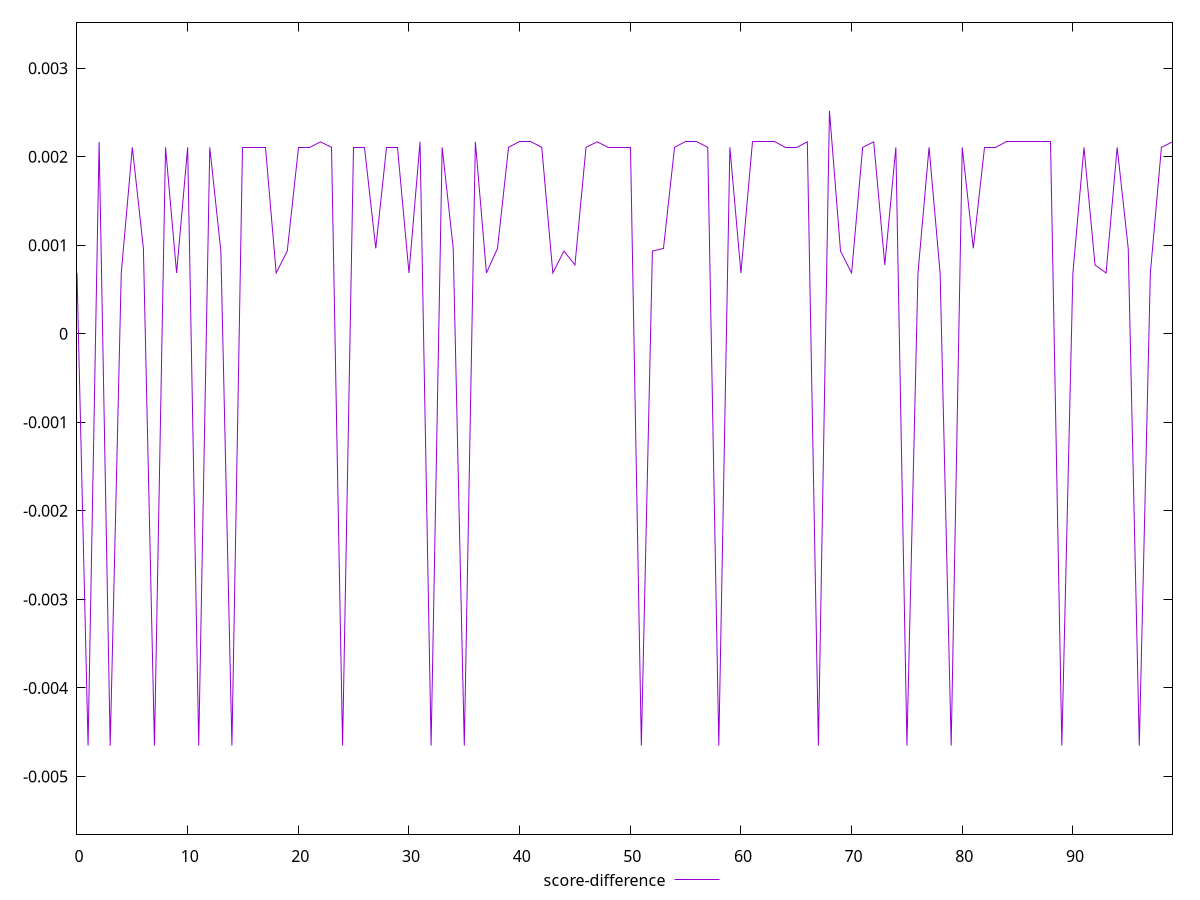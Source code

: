 reset

$scoreDifference <<EOF
0 0.000687047902806881
1 -0.004651781412207678
2 0.0021683223201357515
3 -0.004651781412207678
4 0.000687047902806881
5 0.0021063133744221307
6 0.000964940001487502
7 -0.004651781412207678
8 0.0021063133744221307
9 0.000687047902806881
10 0.0021063133744221307
11 -0.004651781412207678
12 0.0021063133744221307
13 0.0009340008771476227
14 -0.004651781412207678
15 0.0021063133744221307
16 0.0021063133744221307
17 0.0021063133744221307
18 0.000687047902806881
19 0.0009340008771476227
20 0.0021063133744221307
21 0.0021063133744221307
22 0.0021683223201357515
23 0.0021063133744221307
24 -0.004651781412207678
25 0.0021063133744221307
26 0.0021063133744221307
27 0.000964940001487502
28 0.0021063133744221307
29 0.0021063133744221307
30 0.000687047902806881
31 0.0021683223201357515
32 -0.004651781412207678
33 0.0021063133744221307
34 0.000964940001487502
35 -0.004651781412207678
36 0.0021683223201357515
37 0.000687047902806881
38 0.000964940001487502
39 0.0021063133744221307
40 0.0021683223201357515
41 0.0021683223201357515
42 0.0021063133744221307
43 0.000687047902806881
44 0.0009340008771476227
45 0.0007780147026256179
46 0.0021063133744221307
47 0.0021683223201357515
48 0.0021063133744221307
49 0.0021063133744221307
50 0.0021063133744221307
51 -0.004651781412207678
52 0.0009340008771476227
53 0.000964940001487502
54 0.0021063133744221307
55 0.0021683223201357515
56 0.0021683223201357515
57 0.0021063133744221307
58 -0.004651781412207678
59 0.0021063133744221307
60 0.000687047902806881
61 0.0021683223201357515
62 0.0021683223201357515
63 0.0021683223201357515
64 0.0021063133744221307
65 0.0021063133744221307
66 0.0021683223201357515
67 -0.004651781412207678
68 0.002518753549499358
69 0.0009340008771476227
70 0.000687047902806881
71 0.0021063133744221307
72 0.0021683223201357515
73 0.0007780147026256179
74 0.0021063133744221307
75 -0.004651781412207678
76 0.000687047902806881
77 0.0021063133744221307
78 0.000687047902806881
79 -0.004651781412207678
80 0.0021063133744221307
81 0.000964940001487502
82 0.0021063133744221307
83 0.0021063133744221307
84 0.0021683223201357515
85 0.0021683223201357515
86 0.0021683223201357515
87 0.0021683223201357515
88 0.0021683223201357515
89 -0.004651781412207678
90 0.000687047902806881
91 0.0021063133744221307
92 0.0007780147026256179
93 0.000687047902806881
94 0.0021063133744221307
95 0.000964940001487502
96 -0.004651781412207678
97 0.000687047902806881
98 0.0021063133744221307
99 0.0021683223201357515
EOF

set key outside below
set xrange [0:99]
set yrange [-0.005651781412207678:0.003518753549499358]
set trange [-0.005651781412207678:0.003518753549499358]
set terminal svg size 640, 500 enhanced background rgb 'white'
set output "report_00008_2021-01-22T20:58:29.167/cumulative-layout-shift/samples/pages+cached+noexternal+noimg/score-difference/values.svg"

plot $scoreDifference title "score-difference" with line

reset
